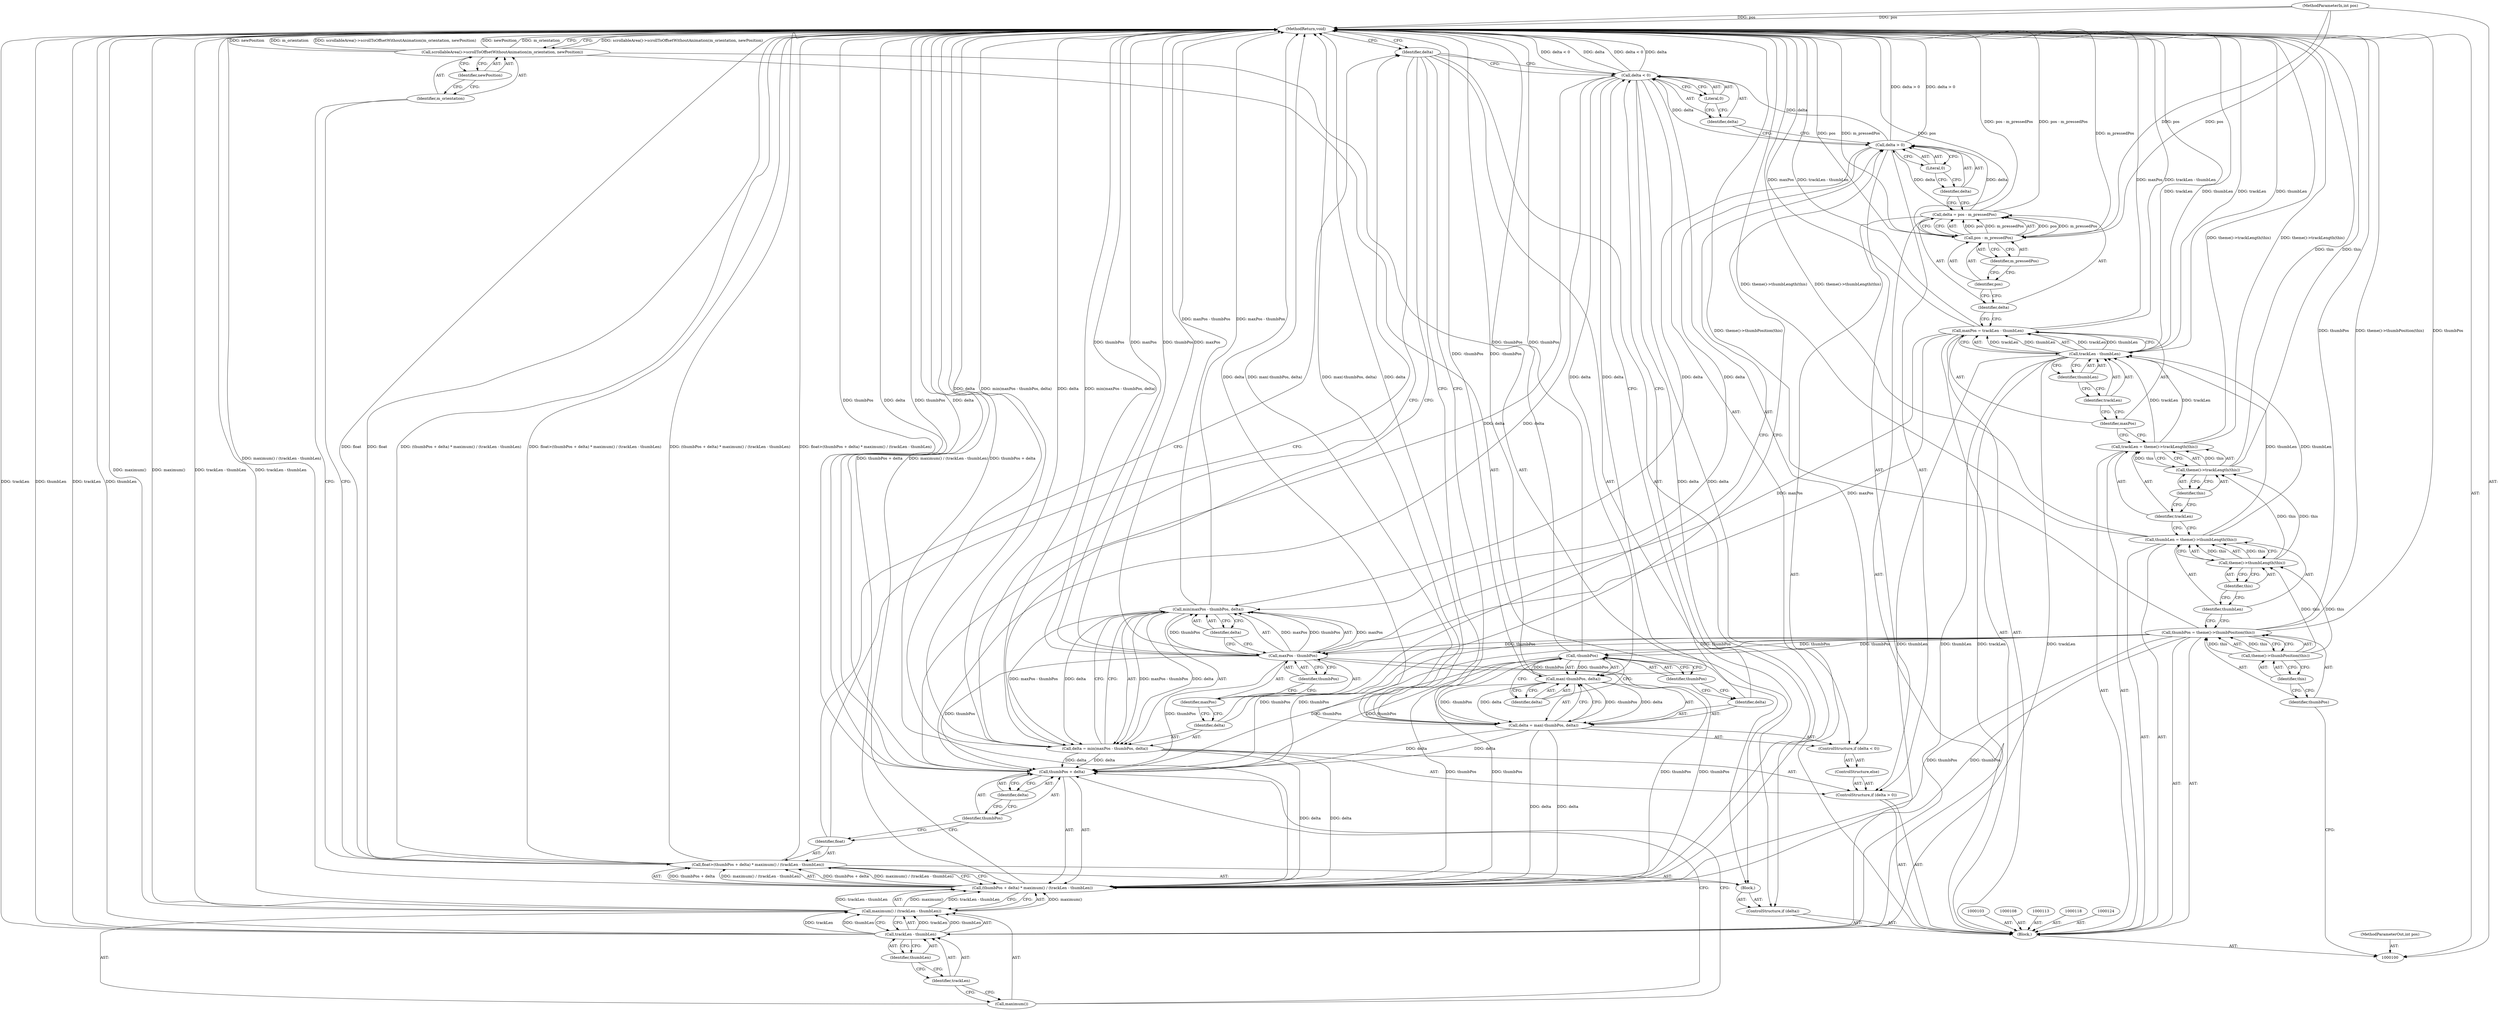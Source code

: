 digraph "1_Chrome_294474c162b13937a6474955c6594b3657379c1e_1" {
"1000169" [label="(MethodReturn,void)"];
"1000101" [label="(MethodParameterIn,int pos)"];
"1000243" [label="(MethodParameterOut,int pos)"];
"1000143" [label="(Call,delta < 0)"];
"1000144" [label="(Identifier,delta)"];
"1000145" [label="(Literal,0)"];
"1000141" [label="(ControlStructure,else)"];
"1000142" [label="(ControlStructure,if (delta < 0))"];
"1000148" [label="(Call,max(-thumbPos, delta))"];
"1000149" [label="(Call,-thumbPos)"];
"1000150" [label="(Identifier,thumbPos)"];
"1000151" [label="(Identifier,delta)"];
"1000146" [label="(Call,delta = max(-thumbPos, delta))"];
"1000147" [label="(Identifier,delta)"];
"1000154" [label="(Block,)"];
"1000152" [label="(ControlStructure,if (delta))"];
"1000153" [label="(Identifier,delta)"];
"1000155" [label="(Call,float>(thumbPos + delta) * maximum() / (trackLen - thumbLen))"];
"1000156" [label="(Identifier,float)"];
"1000157" [label="(Call,(thumbPos + delta) * maximum() / (trackLen - thumbLen))"];
"1000158" [label="(Call,thumbPos + delta)"];
"1000159" [label="(Identifier,thumbPos)"];
"1000160" [label="(Identifier,delta)"];
"1000161" [label="(Call,maximum() / (trackLen - thumbLen))"];
"1000162" [label="(Call,maximum())"];
"1000163" [label="(Call,trackLen - thumbLen)"];
"1000164" [label="(Identifier,trackLen)"];
"1000165" [label="(Identifier,thumbLen)"];
"1000167" [label="(Identifier,m_orientation)"];
"1000168" [label="(Identifier,newPosition)"];
"1000166" [label="(Call,scrollableArea()->scrollToOffsetWithoutAnimation(m_orientation, newPosition))"];
"1000102" [label="(Block,)"];
"1000106" [label="(Call,theme()->thumbPosition(this))"];
"1000107" [label="(Identifier,this)"];
"1000104" [label="(Call,thumbPos = theme()->thumbPosition(this))"];
"1000105" [label="(Identifier,thumbPos)"];
"1000111" [label="(Call,theme()->thumbLength(this))"];
"1000112" [label="(Identifier,this)"];
"1000109" [label="(Call,thumbLen = theme()->thumbLength(this))"];
"1000110" [label="(Identifier,thumbLen)"];
"1000116" [label="(Call,theme()->trackLength(this))"];
"1000117" [label="(Identifier,this)"];
"1000114" [label="(Call,trackLen = theme()->trackLength(this))"];
"1000115" [label="(Identifier,trackLen)"];
"1000121" [label="(Call,trackLen - thumbLen)"];
"1000122" [label="(Identifier,trackLen)"];
"1000123" [label="(Identifier,thumbLen)"];
"1000119" [label="(Call,maxPos = trackLen - thumbLen)"];
"1000120" [label="(Identifier,maxPos)"];
"1000127" [label="(Call,pos - m_pressedPos)"];
"1000128" [label="(Identifier,pos)"];
"1000129" [label="(Identifier,m_pressedPos)"];
"1000125" [label="(Call,delta = pos - m_pressedPos)"];
"1000126" [label="(Identifier,delta)"];
"1000133" [label="(Literal,0)"];
"1000130" [label="(ControlStructure,if (delta > 0))"];
"1000131" [label="(Call,delta > 0)"];
"1000132" [label="(Identifier,delta)"];
"1000136" [label="(Call,min(maxPos - thumbPos, delta))"];
"1000137" [label="(Call,maxPos - thumbPos)"];
"1000138" [label="(Identifier,maxPos)"];
"1000139" [label="(Identifier,thumbPos)"];
"1000140" [label="(Identifier,delta)"];
"1000134" [label="(Call,delta = min(maxPos - thumbPos, delta))"];
"1000135" [label="(Identifier,delta)"];
"1000169" -> "1000100"  [label="AST: "];
"1000169" -> "1000166"  [label="CFG: "];
"1000169" -> "1000153"  [label="CFG: "];
"1000155" -> "1000169"  [label="DDG: (thumbPos + delta) * maximum() / (trackLen - thumbLen)"];
"1000155" -> "1000169"  [label="DDG: float>(thumbPos + delta) * maximum() / (trackLen - thumbLen)"];
"1000155" -> "1000169"  [label="DDG: float"];
"1000104" -> "1000169"  [label="DDG: thumbPos"];
"1000104" -> "1000169"  [label="DDG: theme()->thumbPosition(this)"];
"1000166" -> "1000169"  [label="DDG: scrollableArea()->scrollToOffsetWithoutAnimation(m_orientation, newPosition)"];
"1000166" -> "1000169"  [label="DDG: newPosition"];
"1000166" -> "1000169"  [label="DDG: m_orientation"];
"1000119" -> "1000169"  [label="DDG: trackLen - thumbLen"];
"1000119" -> "1000169"  [label="DDG: maxPos"];
"1000125" -> "1000169"  [label="DDG: pos - m_pressedPos"];
"1000149" -> "1000169"  [label="DDG: thumbPos"];
"1000158" -> "1000169"  [label="DDG: thumbPos"];
"1000158" -> "1000169"  [label="DDG: delta"];
"1000116" -> "1000169"  [label="DDG: this"];
"1000163" -> "1000169"  [label="DDG: trackLen"];
"1000163" -> "1000169"  [label="DDG: thumbLen"];
"1000121" -> "1000169"  [label="DDG: thumbLen"];
"1000121" -> "1000169"  [label="DDG: trackLen"];
"1000137" -> "1000169"  [label="DDG: thumbPos"];
"1000137" -> "1000169"  [label="DDG: maxPos"];
"1000127" -> "1000169"  [label="DDG: m_pressedPos"];
"1000127" -> "1000169"  [label="DDG: pos"];
"1000157" -> "1000169"  [label="DDG: thumbPos + delta"];
"1000157" -> "1000169"  [label="DDG: maximum() / (trackLen - thumbLen)"];
"1000143" -> "1000169"  [label="DDG: delta"];
"1000143" -> "1000169"  [label="DDG: delta < 0"];
"1000148" -> "1000169"  [label="DDG: -thumbPos"];
"1000146" -> "1000169"  [label="DDG: max(-thumbPos, delta)"];
"1000146" -> "1000169"  [label="DDG: delta"];
"1000134" -> "1000169"  [label="DDG: delta"];
"1000134" -> "1000169"  [label="DDG: min(maxPos - thumbPos, delta)"];
"1000101" -> "1000169"  [label="DDG: pos"];
"1000161" -> "1000169"  [label="DDG: trackLen - thumbLen"];
"1000161" -> "1000169"  [label="DDG: maximum()"];
"1000114" -> "1000169"  [label="DDG: theme()->trackLength(this)"];
"1000109" -> "1000169"  [label="DDG: theme()->thumbLength(this)"];
"1000136" -> "1000169"  [label="DDG: maxPos - thumbPos"];
"1000131" -> "1000169"  [label="DDG: delta > 0"];
"1000101" -> "1000100"  [label="AST: "];
"1000101" -> "1000169"  [label="DDG: pos"];
"1000101" -> "1000127"  [label="DDG: pos"];
"1000243" -> "1000100"  [label="AST: "];
"1000143" -> "1000142"  [label="AST: "];
"1000143" -> "1000145"  [label="CFG: "];
"1000144" -> "1000143"  [label="AST: "];
"1000145" -> "1000143"  [label="AST: "];
"1000147" -> "1000143"  [label="CFG: "];
"1000153" -> "1000143"  [label="CFG: "];
"1000143" -> "1000169"  [label="DDG: delta"];
"1000143" -> "1000169"  [label="DDG: delta < 0"];
"1000131" -> "1000143"  [label="DDG: delta"];
"1000143" -> "1000148"  [label="DDG: delta"];
"1000143" -> "1000157"  [label="DDG: delta"];
"1000143" -> "1000158"  [label="DDG: delta"];
"1000144" -> "1000143"  [label="AST: "];
"1000144" -> "1000131"  [label="CFG: "];
"1000145" -> "1000144"  [label="CFG: "];
"1000145" -> "1000143"  [label="AST: "];
"1000145" -> "1000144"  [label="CFG: "];
"1000143" -> "1000145"  [label="CFG: "];
"1000141" -> "1000130"  [label="AST: "];
"1000142" -> "1000141"  [label="AST: "];
"1000142" -> "1000141"  [label="AST: "];
"1000143" -> "1000142"  [label="AST: "];
"1000146" -> "1000142"  [label="AST: "];
"1000148" -> "1000146"  [label="AST: "];
"1000148" -> "1000151"  [label="CFG: "];
"1000149" -> "1000148"  [label="AST: "];
"1000151" -> "1000148"  [label="AST: "];
"1000146" -> "1000148"  [label="CFG: "];
"1000148" -> "1000169"  [label="DDG: -thumbPos"];
"1000148" -> "1000146"  [label="DDG: -thumbPos"];
"1000148" -> "1000146"  [label="DDG: delta"];
"1000149" -> "1000148"  [label="DDG: thumbPos"];
"1000143" -> "1000148"  [label="DDG: delta"];
"1000149" -> "1000148"  [label="AST: "];
"1000149" -> "1000150"  [label="CFG: "];
"1000150" -> "1000149"  [label="AST: "];
"1000151" -> "1000149"  [label="CFG: "];
"1000149" -> "1000169"  [label="DDG: thumbPos"];
"1000149" -> "1000148"  [label="DDG: thumbPos"];
"1000104" -> "1000149"  [label="DDG: thumbPos"];
"1000149" -> "1000157"  [label="DDG: thumbPos"];
"1000149" -> "1000158"  [label="DDG: thumbPos"];
"1000150" -> "1000149"  [label="AST: "];
"1000150" -> "1000147"  [label="CFG: "];
"1000149" -> "1000150"  [label="CFG: "];
"1000151" -> "1000148"  [label="AST: "];
"1000151" -> "1000149"  [label="CFG: "];
"1000148" -> "1000151"  [label="CFG: "];
"1000146" -> "1000142"  [label="AST: "];
"1000146" -> "1000148"  [label="CFG: "];
"1000147" -> "1000146"  [label="AST: "];
"1000148" -> "1000146"  [label="AST: "];
"1000153" -> "1000146"  [label="CFG: "];
"1000146" -> "1000169"  [label="DDG: max(-thumbPos, delta)"];
"1000146" -> "1000169"  [label="DDG: delta"];
"1000148" -> "1000146"  [label="DDG: -thumbPos"];
"1000148" -> "1000146"  [label="DDG: delta"];
"1000146" -> "1000157"  [label="DDG: delta"];
"1000146" -> "1000158"  [label="DDG: delta"];
"1000147" -> "1000146"  [label="AST: "];
"1000147" -> "1000143"  [label="CFG: "];
"1000150" -> "1000147"  [label="CFG: "];
"1000154" -> "1000152"  [label="AST: "];
"1000155" -> "1000154"  [label="AST: "];
"1000166" -> "1000154"  [label="AST: "];
"1000152" -> "1000102"  [label="AST: "];
"1000153" -> "1000152"  [label="AST: "];
"1000154" -> "1000152"  [label="AST: "];
"1000153" -> "1000152"  [label="AST: "];
"1000153" -> "1000134"  [label="CFG: "];
"1000153" -> "1000146"  [label="CFG: "];
"1000153" -> "1000143"  [label="CFG: "];
"1000156" -> "1000153"  [label="CFG: "];
"1000169" -> "1000153"  [label="CFG: "];
"1000155" -> "1000154"  [label="AST: "];
"1000155" -> "1000157"  [label="CFG: "];
"1000156" -> "1000155"  [label="AST: "];
"1000157" -> "1000155"  [label="AST: "];
"1000167" -> "1000155"  [label="CFG: "];
"1000155" -> "1000169"  [label="DDG: (thumbPos + delta) * maximum() / (trackLen - thumbLen)"];
"1000155" -> "1000169"  [label="DDG: float>(thumbPos + delta) * maximum() / (trackLen - thumbLen)"];
"1000155" -> "1000169"  [label="DDG: float"];
"1000157" -> "1000155"  [label="DDG: thumbPos + delta"];
"1000157" -> "1000155"  [label="DDG: maximum() / (trackLen - thumbLen)"];
"1000156" -> "1000155"  [label="AST: "];
"1000156" -> "1000153"  [label="CFG: "];
"1000159" -> "1000156"  [label="CFG: "];
"1000157" -> "1000155"  [label="AST: "];
"1000157" -> "1000161"  [label="CFG: "];
"1000158" -> "1000157"  [label="AST: "];
"1000161" -> "1000157"  [label="AST: "];
"1000155" -> "1000157"  [label="CFG: "];
"1000157" -> "1000169"  [label="DDG: thumbPos + delta"];
"1000157" -> "1000169"  [label="DDG: maximum() / (trackLen - thumbLen)"];
"1000157" -> "1000155"  [label="DDG: thumbPos + delta"];
"1000157" -> "1000155"  [label="DDG: maximum() / (trackLen - thumbLen)"];
"1000104" -> "1000157"  [label="DDG: thumbPos"];
"1000137" -> "1000157"  [label="DDG: thumbPos"];
"1000149" -> "1000157"  [label="DDG: thumbPos"];
"1000143" -> "1000157"  [label="DDG: delta"];
"1000134" -> "1000157"  [label="DDG: delta"];
"1000146" -> "1000157"  [label="DDG: delta"];
"1000161" -> "1000157"  [label="DDG: maximum()"];
"1000161" -> "1000157"  [label="DDG: trackLen - thumbLen"];
"1000158" -> "1000157"  [label="AST: "];
"1000158" -> "1000160"  [label="CFG: "];
"1000159" -> "1000158"  [label="AST: "];
"1000160" -> "1000158"  [label="AST: "];
"1000162" -> "1000158"  [label="CFG: "];
"1000158" -> "1000169"  [label="DDG: thumbPos"];
"1000158" -> "1000169"  [label="DDG: delta"];
"1000104" -> "1000158"  [label="DDG: thumbPos"];
"1000137" -> "1000158"  [label="DDG: thumbPos"];
"1000149" -> "1000158"  [label="DDG: thumbPos"];
"1000143" -> "1000158"  [label="DDG: delta"];
"1000134" -> "1000158"  [label="DDG: delta"];
"1000146" -> "1000158"  [label="DDG: delta"];
"1000159" -> "1000158"  [label="AST: "];
"1000159" -> "1000156"  [label="CFG: "];
"1000160" -> "1000159"  [label="CFG: "];
"1000160" -> "1000158"  [label="AST: "];
"1000160" -> "1000159"  [label="CFG: "];
"1000158" -> "1000160"  [label="CFG: "];
"1000161" -> "1000157"  [label="AST: "];
"1000161" -> "1000163"  [label="CFG: "];
"1000162" -> "1000161"  [label="AST: "];
"1000163" -> "1000161"  [label="AST: "];
"1000157" -> "1000161"  [label="CFG: "];
"1000161" -> "1000169"  [label="DDG: trackLen - thumbLen"];
"1000161" -> "1000169"  [label="DDG: maximum()"];
"1000161" -> "1000157"  [label="DDG: maximum()"];
"1000161" -> "1000157"  [label="DDG: trackLen - thumbLen"];
"1000163" -> "1000161"  [label="DDG: trackLen"];
"1000163" -> "1000161"  [label="DDG: thumbLen"];
"1000162" -> "1000161"  [label="AST: "];
"1000162" -> "1000158"  [label="CFG: "];
"1000164" -> "1000162"  [label="CFG: "];
"1000163" -> "1000161"  [label="AST: "];
"1000163" -> "1000165"  [label="CFG: "];
"1000164" -> "1000163"  [label="AST: "];
"1000165" -> "1000163"  [label="AST: "];
"1000161" -> "1000163"  [label="CFG: "];
"1000163" -> "1000169"  [label="DDG: trackLen"];
"1000163" -> "1000169"  [label="DDG: thumbLen"];
"1000163" -> "1000161"  [label="DDG: trackLen"];
"1000163" -> "1000161"  [label="DDG: thumbLen"];
"1000121" -> "1000163"  [label="DDG: trackLen"];
"1000121" -> "1000163"  [label="DDG: thumbLen"];
"1000164" -> "1000163"  [label="AST: "];
"1000164" -> "1000162"  [label="CFG: "];
"1000165" -> "1000164"  [label="CFG: "];
"1000165" -> "1000163"  [label="AST: "];
"1000165" -> "1000164"  [label="CFG: "];
"1000163" -> "1000165"  [label="CFG: "];
"1000167" -> "1000166"  [label="AST: "];
"1000167" -> "1000155"  [label="CFG: "];
"1000168" -> "1000167"  [label="CFG: "];
"1000168" -> "1000166"  [label="AST: "];
"1000168" -> "1000167"  [label="CFG: "];
"1000166" -> "1000168"  [label="CFG: "];
"1000166" -> "1000154"  [label="AST: "];
"1000166" -> "1000168"  [label="CFG: "];
"1000167" -> "1000166"  [label="AST: "];
"1000168" -> "1000166"  [label="AST: "];
"1000169" -> "1000166"  [label="CFG: "];
"1000166" -> "1000169"  [label="DDG: scrollableArea()->scrollToOffsetWithoutAnimation(m_orientation, newPosition)"];
"1000166" -> "1000169"  [label="DDG: newPosition"];
"1000166" -> "1000169"  [label="DDG: m_orientation"];
"1000102" -> "1000100"  [label="AST: "];
"1000103" -> "1000102"  [label="AST: "];
"1000104" -> "1000102"  [label="AST: "];
"1000108" -> "1000102"  [label="AST: "];
"1000109" -> "1000102"  [label="AST: "];
"1000113" -> "1000102"  [label="AST: "];
"1000114" -> "1000102"  [label="AST: "];
"1000118" -> "1000102"  [label="AST: "];
"1000119" -> "1000102"  [label="AST: "];
"1000124" -> "1000102"  [label="AST: "];
"1000125" -> "1000102"  [label="AST: "];
"1000130" -> "1000102"  [label="AST: "];
"1000152" -> "1000102"  [label="AST: "];
"1000106" -> "1000104"  [label="AST: "];
"1000106" -> "1000107"  [label="CFG: "];
"1000107" -> "1000106"  [label="AST: "];
"1000104" -> "1000106"  [label="CFG: "];
"1000106" -> "1000104"  [label="DDG: this"];
"1000106" -> "1000111"  [label="DDG: this"];
"1000107" -> "1000106"  [label="AST: "];
"1000107" -> "1000105"  [label="CFG: "];
"1000106" -> "1000107"  [label="CFG: "];
"1000104" -> "1000102"  [label="AST: "];
"1000104" -> "1000106"  [label="CFG: "];
"1000105" -> "1000104"  [label="AST: "];
"1000106" -> "1000104"  [label="AST: "];
"1000110" -> "1000104"  [label="CFG: "];
"1000104" -> "1000169"  [label="DDG: thumbPos"];
"1000104" -> "1000169"  [label="DDG: theme()->thumbPosition(this)"];
"1000106" -> "1000104"  [label="DDG: this"];
"1000104" -> "1000137"  [label="DDG: thumbPos"];
"1000104" -> "1000149"  [label="DDG: thumbPos"];
"1000104" -> "1000157"  [label="DDG: thumbPos"];
"1000104" -> "1000158"  [label="DDG: thumbPos"];
"1000105" -> "1000104"  [label="AST: "];
"1000105" -> "1000100"  [label="CFG: "];
"1000107" -> "1000105"  [label="CFG: "];
"1000111" -> "1000109"  [label="AST: "];
"1000111" -> "1000112"  [label="CFG: "];
"1000112" -> "1000111"  [label="AST: "];
"1000109" -> "1000111"  [label="CFG: "];
"1000111" -> "1000109"  [label="DDG: this"];
"1000106" -> "1000111"  [label="DDG: this"];
"1000111" -> "1000116"  [label="DDG: this"];
"1000112" -> "1000111"  [label="AST: "];
"1000112" -> "1000110"  [label="CFG: "];
"1000111" -> "1000112"  [label="CFG: "];
"1000109" -> "1000102"  [label="AST: "];
"1000109" -> "1000111"  [label="CFG: "];
"1000110" -> "1000109"  [label="AST: "];
"1000111" -> "1000109"  [label="AST: "];
"1000115" -> "1000109"  [label="CFG: "];
"1000109" -> "1000169"  [label="DDG: theme()->thumbLength(this)"];
"1000111" -> "1000109"  [label="DDG: this"];
"1000109" -> "1000121"  [label="DDG: thumbLen"];
"1000110" -> "1000109"  [label="AST: "];
"1000110" -> "1000104"  [label="CFG: "];
"1000112" -> "1000110"  [label="CFG: "];
"1000116" -> "1000114"  [label="AST: "];
"1000116" -> "1000117"  [label="CFG: "];
"1000117" -> "1000116"  [label="AST: "];
"1000114" -> "1000116"  [label="CFG: "];
"1000116" -> "1000169"  [label="DDG: this"];
"1000116" -> "1000114"  [label="DDG: this"];
"1000111" -> "1000116"  [label="DDG: this"];
"1000117" -> "1000116"  [label="AST: "];
"1000117" -> "1000115"  [label="CFG: "];
"1000116" -> "1000117"  [label="CFG: "];
"1000114" -> "1000102"  [label="AST: "];
"1000114" -> "1000116"  [label="CFG: "];
"1000115" -> "1000114"  [label="AST: "];
"1000116" -> "1000114"  [label="AST: "];
"1000120" -> "1000114"  [label="CFG: "];
"1000114" -> "1000169"  [label="DDG: theme()->trackLength(this)"];
"1000116" -> "1000114"  [label="DDG: this"];
"1000114" -> "1000121"  [label="DDG: trackLen"];
"1000115" -> "1000114"  [label="AST: "];
"1000115" -> "1000109"  [label="CFG: "];
"1000117" -> "1000115"  [label="CFG: "];
"1000121" -> "1000119"  [label="AST: "];
"1000121" -> "1000123"  [label="CFG: "];
"1000122" -> "1000121"  [label="AST: "];
"1000123" -> "1000121"  [label="AST: "];
"1000119" -> "1000121"  [label="CFG: "];
"1000121" -> "1000169"  [label="DDG: thumbLen"];
"1000121" -> "1000169"  [label="DDG: trackLen"];
"1000121" -> "1000119"  [label="DDG: trackLen"];
"1000121" -> "1000119"  [label="DDG: thumbLen"];
"1000114" -> "1000121"  [label="DDG: trackLen"];
"1000109" -> "1000121"  [label="DDG: thumbLen"];
"1000121" -> "1000163"  [label="DDG: trackLen"];
"1000121" -> "1000163"  [label="DDG: thumbLen"];
"1000122" -> "1000121"  [label="AST: "];
"1000122" -> "1000120"  [label="CFG: "];
"1000123" -> "1000122"  [label="CFG: "];
"1000123" -> "1000121"  [label="AST: "];
"1000123" -> "1000122"  [label="CFG: "];
"1000121" -> "1000123"  [label="CFG: "];
"1000119" -> "1000102"  [label="AST: "];
"1000119" -> "1000121"  [label="CFG: "];
"1000120" -> "1000119"  [label="AST: "];
"1000121" -> "1000119"  [label="AST: "];
"1000126" -> "1000119"  [label="CFG: "];
"1000119" -> "1000169"  [label="DDG: trackLen - thumbLen"];
"1000119" -> "1000169"  [label="DDG: maxPos"];
"1000121" -> "1000119"  [label="DDG: trackLen"];
"1000121" -> "1000119"  [label="DDG: thumbLen"];
"1000119" -> "1000137"  [label="DDG: maxPos"];
"1000120" -> "1000119"  [label="AST: "];
"1000120" -> "1000114"  [label="CFG: "];
"1000122" -> "1000120"  [label="CFG: "];
"1000127" -> "1000125"  [label="AST: "];
"1000127" -> "1000129"  [label="CFG: "];
"1000128" -> "1000127"  [label="AST: "];
"1000129" -> "1000127"  [label="AST: "];
"1000125" -> "1000127"  [label="CFG: "];
"1000127" -> "1000169"  [label="DDG: m_pressedPos"];
"1000127" -> "1000169"  [label="DDG: pos"];
"1000127" -> "1000125"  [label="DDG: pos"];
"1000127" -> "1000125"  [label="DDG: m_pressedPos"];
"1000101" -> "1000127"  [label="DDG: pos"];
"1000128" -> "1000127"  [label="AST: "];
"1000128" -> "1000126"  [label="CFG: "];
"1000129" -> "1000128"  [label="CFG: "];
"1000129" -> "1000127"  [label="AST: "];
"1000129" -> "1000128"  [label="CFG: "];
"1000127" -> "1000129"  [label="CFG: "];
"1000125" -> "1000102"  [label="AST: "];
"1000125" -> "1000127"  [label="CFG: "];
"1000126" -> "1000125"  [label="AST: "];
"1000127" -> "1000125"  [label="AST: "];
"1000132" -> "1000125"  [label="CFG: "];
"1000125" -> "1000169"  [label="DDG: pos - m_pressedPos"];
"1000127" -> "1000125"  [label="DDG: pos"];
"1000127" -> "1000125"  [label="DDG: m_pressedPos"];
"1000125" -> "1000131"  [label="DDG: delta"];
"1000126" -> "1000125"  [label="AST: "];
"1000126" -> "1000119"  [label="CFG: "];
"1000128" -> "1000126"  [label="CFG: "];
"1000133" -> "1000131"  [label="AST: "];
"1000133" -> "1000132"  [label="CFG: "];
"1000131" -> "1000133"  [label="CFG: "];
"1000130" -> "1000102"  [label="AST: "];
"1000131" -> "1000130"  [label="AST: "];
"1000134" -> "1000130"  [label="AST: "];
"1000141" -> "1000130"  [label="AST: "];
"1000131" -> "1000130"  [label="AST: "];
"1000131" -> "1000133"  [label="CFG: "];
"1000132" -> "1000131"  [label="AST: "];
"1000133" -> "1000131"  [label="AST: "];
"1000135" -> "1000131"  [label="CFG: "];
"1000144" -> "1000131"  [label="CFG: "];
"1000131" -> "1000169"  [label="DDG: delta > 0"];
"1000125" -> "1000131"  [label="DDG: delta"];
"1000131" -> "1000136"  [label="DDG: delta"];
"1000131" -> "1000143"  [label="DDG: delta"];
"1000132" -> "1000131"  [label="AST: "];
"1000132" -> "1000125"  [label="CFG: "];
"1000133" -> "1000132"  [label="CFG: "];
"1000136" -> "1000134"  [label="AST: "];
"1000136" -> "1000140"  [label="CFG: "];
"1000137" -> "1000136"  [label="AST: "];
"1000140" -> "1000136"  [label="AST: "];
"1000134" -> "1000136"  [label="CFG: "];
"1000136" -> "1000169"  [label="DDG: maxPos - thumbPos"];
"1000136" -> "1000134"  [label="DDG: maxPos - thumbPos"];
"1000136" -> "1000134"  [label="DDG: delta"];
"1000137" -> "1000136"  [label="DDG: maxPos"];
"1000137" -> "1000136"  [label="DDG: thumbPos"];
"1000131" -> "1000136"  [label="DDG: delta"];
"1000137" -> "1000136"  [label="AST: "];
"1000137" -> "1000139"  [label="CFG: "];
"1000138" -> "1000137"  [label="AST: "];
"1000139" -> "1000137"  [label="AST: "];
"1000140" -> "1000137"  [label="CFG: "];
"1000137" -> "1000169"  [label="DDG: thumbPos"];
"1000137" -> "1000169"  [label="DDG: maxPos"];
"1000137" -> "1000136"  [label="DDG: maxPos"];
"1000137" -> "1000136"  [label="DDG: thumbPos"];
"1000119" -> "1000137"  [label="DDG: maxPos"];
"1000104" -> "1000137"  [label="DDG: thumbPos"];
"1000137" -> "1000157"  [label="DDG: thumbPos"];
"1000137" -> "1000158"  [label="DDG: thumbPos"];
"1000138" -> "1000137"  [label="AST: "];
"1000138" -> "1000135"  [label="CFG: "];
"1000139" -> "1000138"  [label="CFG: "];
"1000139" -> "1000137"  [label="AST: "];
"1000139" -> "1000138"  [label="CFG: "];
"1000137" -> "1000139"  [label="CFG: "];
"1000140" -> "1000136"  [label="AST: "];
"1000140" -> "1000137"  [label="CFG: "];
"1000136" -> "1000140"  [label="CFG: "];
"1000134" -> "1000130"  [label="AST: "];
"1000134" -> "1000136"  [label="CFG: "];
"1000135" -> "1000134"  [label="AST: "];
"1000136" -> "1000134"  [label="AST: "];
"1000153" -> "1000134"  [label="CFG: "];
"1000134" -> "1000169"  [label="DDG: delta"];
"1000134" -> "1000169"  [label="DDG: min(maxPos - thumbPos, delta)"];
"1000136" -> "1000134"  [label="DDG: maxPos - thumbPos"];
"1000136" -> "1000134"  [label="DDG: delta"];
"1000134" -> "1000157"  [label="DDG: delta"];
"1000134" -> "1000158"  [label="DDG: delta"];
"1000135" -> "1000134"  [label="AST: "];
"1000135" -> "1000131"  [label="CFG: "];
"1000138" -> "1000135"  [label="CFG: "];
}
